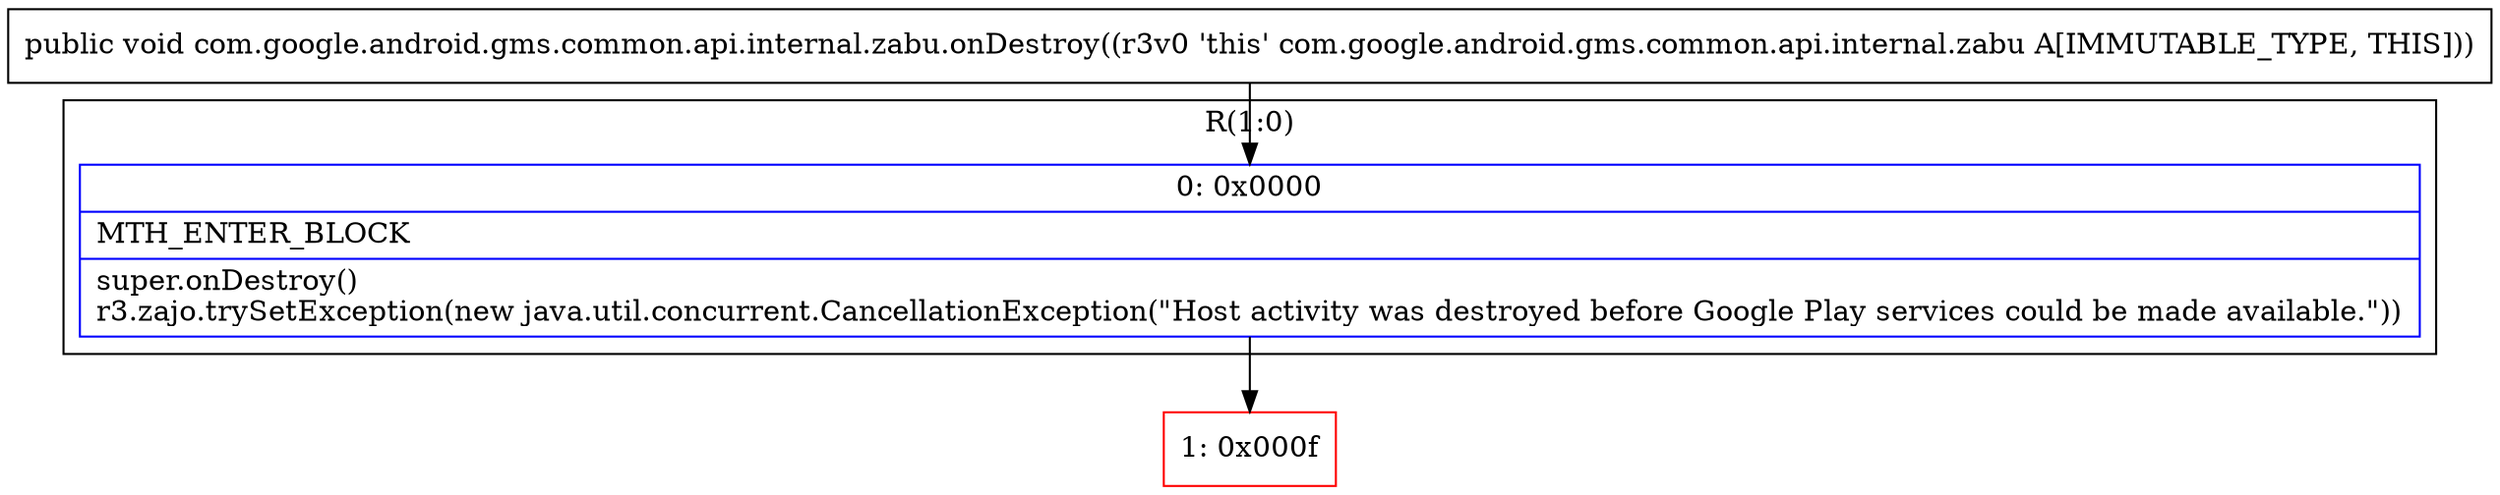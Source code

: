 digraph "CFG forcom.google.android.gms.common.api.internal.zabu.onDestroy()V" {
subgraph cluster_Region_1882864689 {
label = "R(1:0)";
node [shape=record,color=blue];
Node_0 [shape=record,label="{0\:\ 0x0000|MTH_ENTER_BLOCK\l|super.onDestroy()\lr3.zajo.trySetException(new java.util.concurrent.CancellationException(\"Host activity was destroyed before Google Play services could be made available.\"))\l}"];
}
Node_1 [shape=record,color=red,label="{1\:\ 0x000f}"];
MethodNode[shape=record,label="{public void com.google.android.gms.common.api.internal.zabu.onDestroy((r3v0 'this' com.google.android.gms.common.api.internal.zabu A[IMMUTABLE_TYPE, THIS])) }"];
MethodNode -> Node_0;
Node_0 -> Node_1;
}


